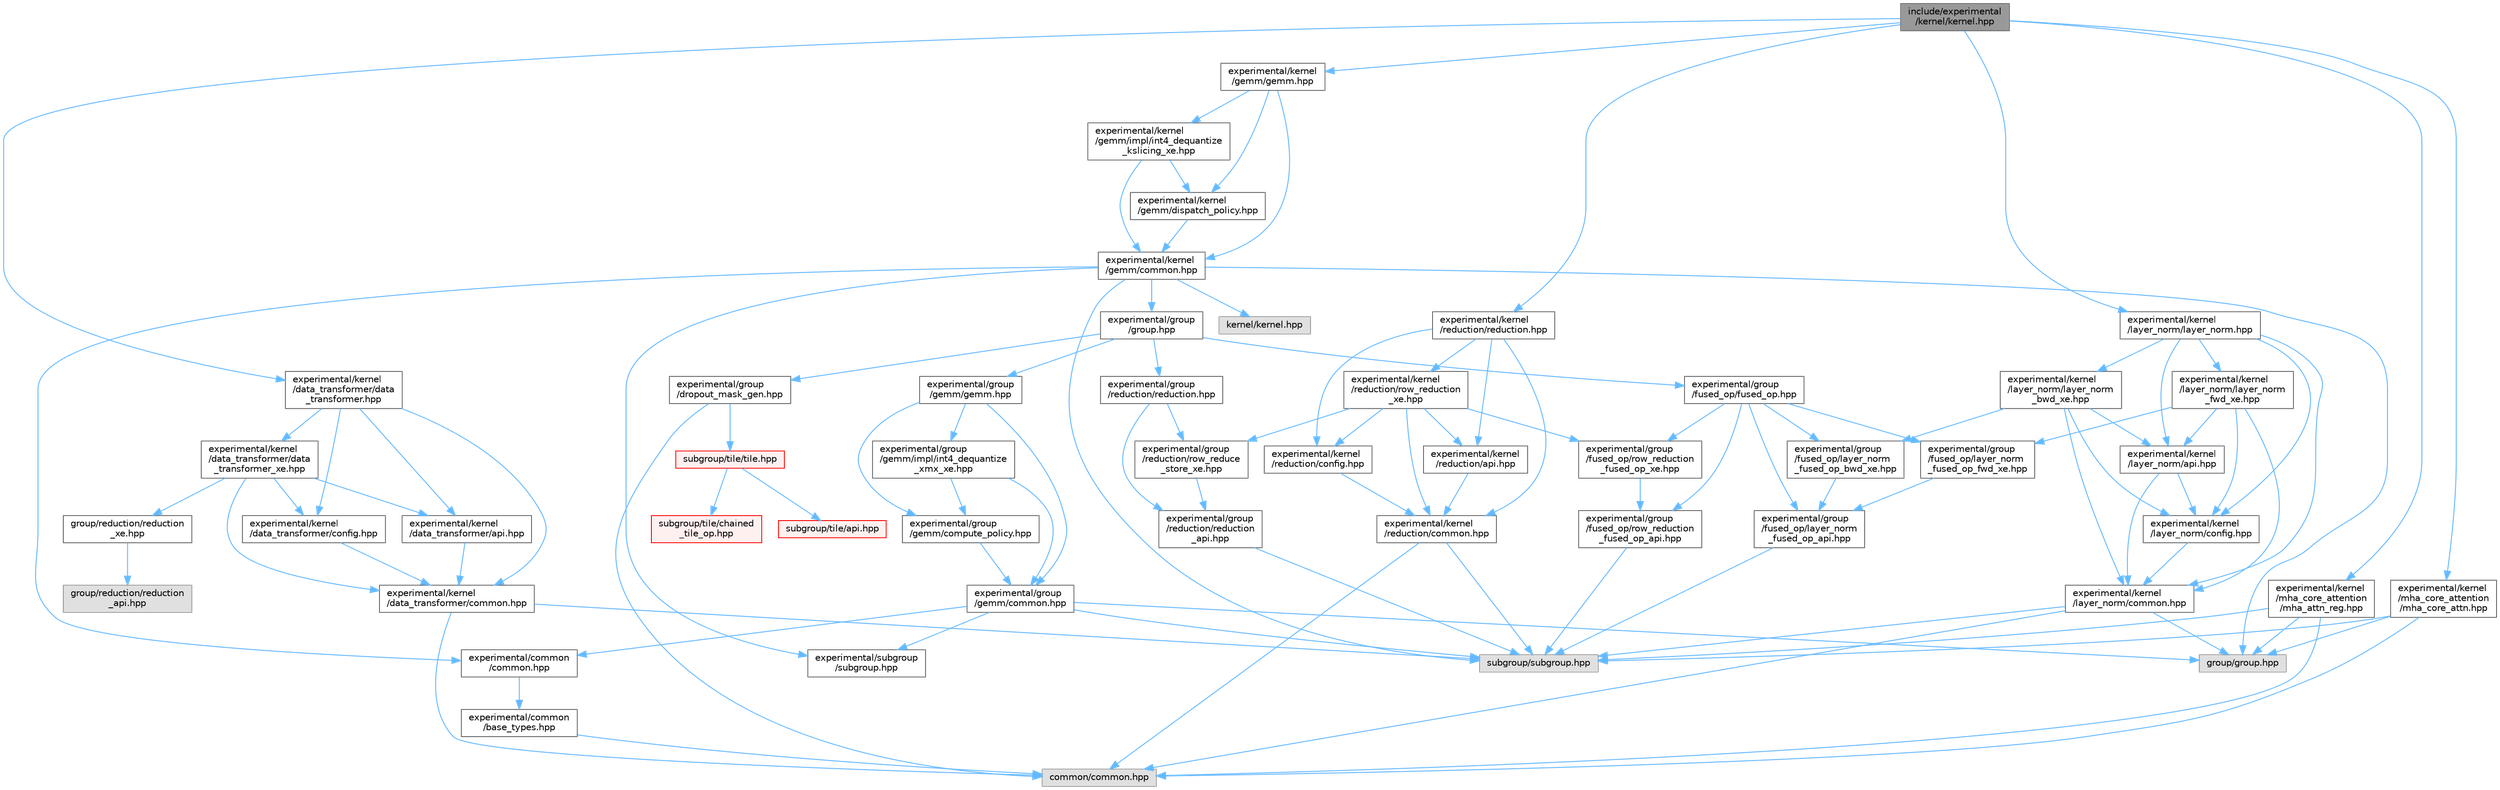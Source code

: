 digraph "include/experimental/kernel/kernel.hpp"
{
 // LATEX_PDF_SIZE
  bgcolor="transparent";
  edge [fontname=Helvetica,fontsize=10,labelfontname=Helvetica,labelfontsize=10];
  node [fontname=Helvetica,fontsize=10,shape=box,height=0.2,width=0.4];
  Node1 [id="Node000001",label="include/experimental\l/kernel/kernel.hpp",height=0.2,width=0.4,color="gray40", fillcolor="grey60", style="filled", fontcolor="black",tooltip="C++ API."];
  Node1 -> Node2 [id="edge1_Node000001_Node000002",color="steelblue1",style="solid",tooltip=" "];
  Node2 [id="Node000002",label="experimental/kernel\l/data_transformer/data\l_transformer.hpp",height=0.2,width=0.4,color="grey40", fillcolor="white", style="filled",URL="$data__transformer_8hpp.html",tooltip="C++ API."];
  Node2 -> Node3 [id="edge2_Node000002_Node000003",color="steelblue1",style="solid",tooltip=" "];
  Node3 [id="Node000003",label="experimental/kernel\l/data_transformer/api.hpp",height=0.2,width=0.4,color="grey40", fillcolor="white", style="filled",URL="$experimental_2kernel_2data__transformer_2api_8hpp.html",tooltip="C++ API."];
  Node3 -> Node4 [id="edge3_Node000003_Node000004",color="steelblue1",style="solid",tooltip=" "];
  Node4 [id="Node000004",label="experimental/kernel\l/data_transformer/common.hpp",height=0.2,width=0.4,color="grey40", fillcolor="white", style="filled",URL="$experimental_2kernel_2data__transformer_2common_8hpp.html",tooltip="C++ API."];
  Node4 -> Node5 [id="edge4_Node000004_Node000005",color="steelblue1",style="solid",tooltip=" "];
  Node5 [id="Node000005",label="common/common.hpp",height=0.2,width=0.4,color="grey60", fillcolor="#E0E0E0", style="filled",tooltip=" "];
  Node4 -> Node6 [id="edge5_Node000004_Node000006",color="steelblue1",style="solid",tooltip=" "];
  Node6 [id="Node000006",label="subgroup/subgroup.hpp",height=0.2,width=0.4,color="grey60", fillcolor="#E0E0E0", style="filled",tooltip=" "];
  Node2 -> Node4 [id="edge6_Node000002_Node000004",color="steelblue1",style="solid",tooltip=" "];
  Node2 -> Node7 [id="edge7_Node000002_Node000007",color="steelblue1",style="solid",tooltip=" "];
  Node7 [id="Node000007",label="experimental/kernel\l/data_transformer/config.hpp",height=0.2,width=0.4,color="grey40", fillcolor="white", style="filled",URL="$data__transformer_2config_8hpp.html",tooltip="C++ API."];
  Node7 -> Node4 [id="edge8_Node000007_Node000004",color="steelblue1",style="solid",tooltip=" "];
  Node2 -> Node8 [id="edge9_Node000002_Node000008",color="steelblue1",style="solid",tooltip=" "];
  Node8 [id="Node000008",label="experimental/kernel\l/data_transformer/data\l_transformer_xe.hpp",height=0.2,width=0.4,color="grey40", fillcolor="white", style="filled",URL="$data__transformer__xe_8hpp.html",tooltip="C++ API."];
  Node8 -> Node3 [id="edge10_Node000008_Node000003",color="steelblue1",style="solid",tooltip=" "];
  Node8 -> Node4 [id="edge11_Node000008_Node000004",color="steelblue1",style="solid",tooltip=" "];
  Node8 -> Node7 [id="edge12_Node000008_Node000007",color="steelblue1",style="solid",tooltip=" "];
  Node8 -> Node9 [id="edge13_Node000008_Node000009",color="steelblue1",style="solid",tooltip=" "];
  Node9 [id="Node000009",label="group/reduction/reduction\l_xe.hpp",height=0.2,width=0.4,color="grey40", fillcolor="white", style="filled",URL="$reduction__xe_8hpp.html",tooltip="C++ API."];
  Node9 -> Node10 [id="edge14_Node000009_Node000010",color="steelblue1",style="solid",tooltip=" "];
  Node10 [id="Node000010",label="group/reduction/reduction\l_api.hpp",height=0.2,width=0.4,color="grey60", fillcolor="#E0E0E0", style="filled",tooltip=" "];
  Node1 -> Node11 [id="edge15_Node000001_Node000011",color="steelblue1",style="solid",tooltip=" "];
  Node11 [id="Node000011",label="experimental/kernel\l/gemm/gemm.hpp",height=0.2,width=0.4,color="grey40", fillcolor="white", style="filled",URL="$experimental_2kernel_2gemm_2gemm_8hpp.html",tooltip="C++ API."];
  Node11 -> Node12 [id="edge16_Node000011_Node000012",color="steelblue1",style="solid",tooltip=" "];
  Node12 [id="Node000012",label="experimental/kernel\l/gemm/common.hpp",height=0.2,width=0.4,color="grey40", fillcolor="white", style="filled",URL="$experimental_2kernel_2gemm_2common_8hpp.html",tooltip="C++ API."];
  Node12 -> Node13 [id="edge17_Node000012_Node000013",color="steelblue1",style="solid",tooltip=" "];
  Node13 [id="Node000013",label="experimental/common\l/common.hpp",height=0.2,width=0.4,color="grey40", fillcolor="white", style="filled",URL="$experimental_2common_2common_8hpp.html",tooltip="C++ API."];
  Node13 -> Node14 [id="edge18_Node000013_Node000014",color="steelblue1",style="solid",tooltip=" "];
  Node14 [id="Node000014",label="experimental/common\l/base_types.hpp",height=0.2,width=0.4,color="grey40", fillcolor="white", style="filled",URL="$experimental_2common_2base__types_8hpp.html",tooltip="C++ API."];
  Node14 -> Node5 [id="edge19_Node000014_Node000005",color="steelblue1",style="solid",tooltip=" "];
  Node12 -> Node15 [id="edge20_Node000012_Node000015",color="steelblue1",style="solid",tooltip=" "];
  Node15 [id="Node000015",label="experimental/group\l/group.hpp",height=0.2,width=0.4,color="grey40", fillcolor="white", style="filled",URL="$experimental_2group_2group_8hpp.html",tooltip="C++ API."];
  Node15 -> Node16 [id="edge21_Node000015_Node000016",color="steelblue1",style="solid",tooltip=" "];
  Node16 [id="Node000016",label="experimental/group\l/dropout_mask_gen.hpp",height=0.2,width=0.4,color="grey40", fillcolor="white", style="filled",URL="$dropout__mask__gen_8hpp.html",tooltip="C++ API."];
  Node16 -> Node5 [id="edge22_Node000016_Node000005",color="steelblue1",style="solid",tooltip=" "];
  Node16 -> Node17 [id="edge23_Node000016_Node000017",color="steelblue1",style="solid",tooltip=" "];
  Node17 [id="Node000017",label="subgroup/tile/tile.hpp",height=0.2,width=0.4,color="red", fillcolor="#FFF0F0", style="filled",URL="$tile_8hpp.html",tooltip="C++ API."];
  Node17 -> Node18 [id="edge24_Node000017_Node000018",color="steelblue1",style="solid",tooltip=" "];
  Node18 [id="Node000018",label="subgroup/tile/api.hpp",height=0.2,width=0.4,color="red", fillcolor="#FFF0F0", style="filled",URL="$subgroup_2tile_2api_8hpp.html",tooltip="C++ API."];
  Node17 -> Node20 [id="edge25_Node000017_Node000020",color="steelblue1",style="solid",tooltip=" "];
  Node20 [id="Node000020",label="subgroup/tile/chained\l_tile_op.hpp",height=0.2,width=0.4,color="red", fillcolor="#FFF0F0", style="filled",URL="$chained__tile__op_8hpp.html",tooltip="C++ API."];
  Node15 -> Node32 [id="edge26_Node000015_Node000032",color="steelblue1",style="solid",tooltip=" "];
  Node32 [id="Node000032",label="experimental/group\l/fused_op/fused_op.hpp",height=0.2,width=0.4,color="grey40", fillcolor="white", style="filled",URL="$fused__op_8hpp.html",tooltip="C++ API."];
  Node32 -> Node33 [id="edge27_Node000032_Node000033",color="steelblue1",style="solid",tooltip=" "];
  Node33 [id="Node000033",label="experimental/group\l/fused_op/layer_norm\l_fused_op_api.hpp",height=0.2,width=0.4,color="grey40", fillcolor="white", style="filled",URL="$layer__norm__fused__op__api_8hpp.html",tooltip="C++ API."];
  Node33 -> Node6 [id="edge28_Node000033_Node000006",color="steelblue1",style="solid",tooltip=" "];
  Node32 -> Node34 [id="edge29_Node000032_Node000034",color="steelblue1",style="solid",tooltip=" "];
  Node34 [id="Node000034",label="experimental/group\l/fused_op/layer_norm\l_fused_op_bwd_xe.hpp",height=0.2,width=0.4,color="grey40", fillcolor="white", style="filled",URL="$layer__norm__fused__op__bwd__xe_8hpp.html",tooltip="C++ API."];
  Node34 -> Node33 [id="edge30_Node000034_Node000033",color="steelblue1",style="solid",tooltip=" "];
  Node32 -> Node35 [id="edge31_Node000032_Node000035",color="steelblue1",style="solid",tooltip=" "];
  Node35 [id="Node000035",label="experimental/group\l/fused_op/layer_norm\l_fused_op_fwd_xe.hpp",height=0.2,width=0.4,color="grey40", fillcolor="white", style="filled",URL="$layer__norm__fused__op__fwd__xe_8hpp.html",tooltip="C++ API."];
  Node35 -> Node33 [id="edge32_Node000035_Node000033",color="steelblue1",style="solid",tooltip=" "];
  Node32 -> Node36 [id="edge33_Node000032_Node000036",color="steelblue1",style="solid",tooltip=" "];
  Node36 [id="Node000036",label="experimental/group\l/fused_op/row_reduction\l_fused_op_api.hpp",height=0.2,width=0.4,color="grey40", fillcolor="white", style="filled",URL="$row__reduction__fused__op__api_8hpp.html",tooltip="C++ API."];
  Node36 -> Node6 [id="edge34_Node000036_Node000006",color="steelblue1",style="solid",tooltip=" "];
  Node32 -> Node37 [id="edge35_Node000032_Node000037",color="steelblue1",style="solid",tooltip=" "];
  Node37 [id="Node000037",label="experimental/group\l/fused_op/row_reduction\l_fused_op_xe.hpp",height=0.2,width=0.4,color="grey40", fillcolor="white", style="filled",URL="$row__reduction__fused__op__xe_8hpp.html",tooltip="C++ API."];
  Node37 -> Node36 [id="edge36_Node000037_Node000036",color="steelblue1",style="solid",tooltip=" "];
  Node15 -> Node38 [id="edge37_Node000015_Node000038",color="steelblue1",style="solid",tooltip=" "];
  Node38 [id="Node000038",label="experimental/group\l/gemm/gemm.hpp",height=0.2,width=0.4,color="grey40", fillcolor="white", style="filled",URL="$experimental_2group_2gemm_2gemm_8hpp.html",tooltip="C++ API."];
  Node38 -> Node39 [id="edge38_Node000038_Node000039",color="steelblue1",style="solid",tooltip=" "];
  Node39 [id="Node000039",label="experimental/group\l/gemm/common.hpp",height=0.2,width=0.4,color="grey40", fillcolor="white", style="filled",URL="$experimental_2group_2gemm_2common_8hpp.html",tooltip="C++ API."];
  Node39 -> Node13 [id="edge39_Node000039_Node000013",color="steelblue1",style="solid",tooltip=" "];
  Node39 -> Node40 [id="edge40_Node000039_Node000040",color="steelblue1",style="solid",tooltip=" "];
  Node40 [id="Node000040",label="experimental/subgroup\l/subgroup.hpp",height=0.2,width=0.4,color="grey40", fillcolor="white", style="filled",URL="$experimental_2subgroup_2subgroup_8hpp.html",tooltip="C++ API."];
  Node39 -> Node41 [id="edge41_Node000039_Node000041",color="steelblue1",style="solid",tooltip=" "];
  Node41 [id="Node000041",label="group/group.hpp",height=0.2,width=0.4,color="grey60", fillcolor="#E0E0E0", style="filled",tooltip=" "];
  Node39 -> Node6 [id="edge42_Node000039_Node000006",color="steelblue1",style="solid",tooltip=" "];
  Node38 -> Node42 [id="edge43_Node000038_Node000042",color="steelblue1",style="solid",tooltip=" "];
  Node42 [id="Node000042",label="experimental/group\l/gemm/compute_policy.hpp",height=0.2,width=0.4,color="grey40", fillcolor="white", style="filled",URL="$experimental_2group_2gemm_2compute__policy_8hpp.html",tooltip="C++ API."];
  Node42 -> Node39 [id="edge44_Node000042_Node000039",color="steelblue1",style="solid",tooltip=" "];
  Node38 -> Node43 [id="edge45_Node000038_Node000043",color="steelblue1",style="solid",tooltip=" "];
  Node43 [id="Node000043",label="experimental/group\l/gemm/impl/int4_dequantize\l_xmx_xe.hpp",height=0.2,width=0.4,color="grey40", fillcolor="white", style="filled",URL="$int4__dequantize__xmx__xe_8hpp.html",tooltip="C++ API."];
  Node43 -> Node39 [id="edge46_Node000043_Node000039",color="steelblue1",style="solid",tooltip=" "];
  Node43 -> Node42 [id="edge47_Node000043_Node000042",color="steelblue1",style="solid",tooltip=" "];
  Node15 -> Node44 [id="edge48_Node000015_Node000044",color="steelblue1",style="solid",tooltip=" "];
  Node44 [id="Node000044",label="experimental/group\l/reduction/reduction.hpp",height=0.2,width=0.4,color="grey40", fillcolor="white", style="filled",URL="$experimental_2group_2reduction_2reduction_8hpp.html",tooltip="C++ API."];
  Node44 -> Node45 [id="edge49_Node000044_Node000045",color="steelblue1",style="solid",tooltip=" "];
  Node45 [id="Node000045",label="experimental/group\l/reduction/reduction\l_api.hpp",height=0.2,width=0.4,color="grey40", fillcolor="white", style="filled",URL="$experimental_2group_2reduction_2reduction__api_8hpp.html",tooltip="C++ API."];
  Node45 -> Node6 [id="edge50_Node000045_Node000006",color="steelblue1",style="solid",tooltip=" "];
  Node44 -> Node46 [id="edge51_Node000044_Node000046",color="steelblue1",style="solid",tooltip=" "];
  Node46 [id="Node000046",label="experimental/group\l/reduction/row_reduce\l_store_xe.hpp",height=0.2,width=0.4,color="grey40", fillcolor="white", style="filled",URL="$row__reduce__store__xe_8hpp.html",tooltip="C++ API."];
  Node46 -> Node45 [id="edge52_Node000046_Node000045",color="steelblue1",style="solid",tooltip=" "];
  Node12 -> Node40 [id="edge53_Node000012_Node000040",color="steelblue1",style="solid",tooltip=" "];
  Node12 -> Node41 [id="edge54_Node000012_Node000041",color="steelblue1",style="solid",tooltip=" "];
  Node12 -> Node47 [id="edge55_Node000012_Node000047",color="steelblue1",style="solid",tooltip=" "];
  Node47 [id="Node000047",label="kernel/kernel.hpp",height=0.2,width=0.4,color="grey60", fillcolor="#E0E0E0", style="filled",tooltip=" "];
  Node12 -> Node6 [id="edge56_Node000012_Node000006",color="steelblue1",style="solid",tooltip=" "];
  Node11 -> Node48 [id="edge57_Node000011_Node000048",color="steelblue1",style="solid",tooltip=" "];
  Node48 [id="Node000048",label="experimental/kernel\l/gemm/dispatch_policy.hpp",height=0.2,width=0.4,color="grey40", fillcolor="white", style="filled",URL="$experimental_2kernel_2gemm_2dispatch__policy_8hpp.html",tooltip="C++ API."];
  Node48 -> Node12 [id="edge58_Node000048_Node000012",color="steelblue1",style="solid",tooltip=" "];
  Node11 -> Node49 [id="edge59_Node000011_Node000049",color="steelblue1",style="solid",tooltip=" "];
  Node49 [id="Node000049",label="experimental/kernel\l/gemm/impl/int4_dequantize\l_kslicing_xe.hpp",height=0.2,width=0.4,color="grey40", fillcolor="white", style="filled",URL="$int4__dequantize__kslicing__xe_8hpp.html",tooltip="C++ API."];
  Node49 -> Node12 [id="edge60_Node000049_Node000012",color="steelblue1",style="solid",tooltip=" "];
  Node49 -> Node48 [id="edge61_Node000049_Node000048",color="steelblue1",style="solid",tooltip=" "];
  Node1 -> Node50 [id="edge62_Node000001_Node000050",color="steelblue1",style="solid",tooltip=" "];
  Node50 [id="Node000050",label="experimental/kernel\l/layer_norm/layer_norm.hpp",height=0.2,width=0.4,color="grey40", fillcolor="white", style="filled",URL="$layer__norm_8hpp.html",tooltip="C++ API."];
  Node50 -> Node51 [id="edge63_Node000050_Node000051",color="steelblue1",style="solid",tooltip=" "];
  Node51 [id="Node000051",label="experimental/kernel\l/layer_norm/api.hpp",height=0.2,width=0.4,color="grey40", fillcolor="white", style="filled",URL="$experimental_2kernel_2layer__norm_2api_8hpp.html",tooltip="C++ API."];
  Node51 -> Node52 [id="edge64_Node000051_Node000052",color="steelblue1",style="solid",tooltip=" "];
  Node52 [id="Node000052",label="experimental/kernel\l/layer_norm/common.hpp",height=0.2,width=0.4,color="grey40", fillcolor="white", style="filled",URL="$experimental_2kernel_2layer__norm_2common_8hpp.html",tooltip="C++ API."];
  Node52 -> Node5 [id="edge65_Node000052_Node000005",color="steelblue1",style="solid",tooltip=" "];
  Node52 -> Node41 [id="edge66_Node000052_Node000041",color="steelblue1",style="solid",tooltip=" "];
  Node52 -> Node6 [id="edge67_Node000052_Node000006",color="steelblue1",style="solid",tooltip=" "];
  Node51 -> Node53 [id="edge68_Node000051_Node000053",color="steelblue1",style="solid",tooltip=" "];
  Node53 [id="Node000053",label="experimental/kernel\l/layer_norm/config.hpp",height=0.2,width=0.4,color="grey40", fillcolor="white", style="filled",URL="$layer__norm_2config_8hpp.html",tooltip="C++ API."];
  Node53 -> Node52 [id="edge69_Node000053_Node000052",color="steelblue1",style="solid",tooltip=" "];
  Node50 -> Node52 [id="edge70_Node000050_Node000052",color="steelblue1",style="solid",tooltip=" "];
  Node50 -> Node53 [id="edge71_Node000050_Node000053",color="steelblue1",style="solid",tooltip=" "];
  Node50 -> Node54 [id="edge72_Node000050_Node000054",color="steelblue1",style="solid",tooltip=" "];
  Node54 [id="Node000054",label="experimental/kernel\l/layer_norm/layer_norm\l_bwd_xe.hpp",height=0.2,width=0.4,color="grey40", fillcolor="white", style="filled",URL="$layer__norm__bwd__xe_8hpp.html",tooltip="C++ API."];
  Node54 -> Node34 [id="edge73_Node000054_Node000034",color="steelblue1",style="solid",tooltip=" "];
  Node54 -> Node51 [id="edge74_Node000054_Node000051",color="steelblue1",style="solid",tooltip=" "];
  Node54 -> Node52 [id="edge75_Node000054_Node000052",color="steelblue1",style="solid",tooltip=" "];
  Node54 -> Node53 [id="edge76_Node000054_Node000053",color="steelblue1",style="solid",tooltip=" "];
  Node50 -> Node55 [id="edge77_Node000050_Node000055",color="steelblue1",style="solid",tooltip=" "];
  Node55 [id="Node000055",label="experimental/kernel\l/layer_norm/layer_norm\l_fwd_xe.hpp",height=0.2,width=0.4,color="grey40", fillcolor="white", style="filled",URL="$layer__norm__fwd__xe_8hpp.html",tooltip="C++ API."];
  Node55 -> Node35 [id="edge78_Node000055_Node000035",color="steelblue1",style="solid",tooltip=" "];
  Node55 -> Node51 [id="edge79_Node000055_Node000051",color="steelblue1",style="solid",tooltip=" "];
  Node55 -> Node52 [id="edge80_Node000055_Node000052",color="steelblue1",style="solid",tooltip=" "];
  Node55 -> Node53 [id="edge81_Node000055_Node000053",color="steelblue1",style="solid",tooltip=" "];
  Node1 -> Node56 [id="edge82_Node000001_Node000056",color="steelblue1",style="solid",tooltip=" "];
  Node56 [id="Node000056",label="experimental/kernel\l/mha_core_attention\l/mha_attn_reg.hpp",height=0.2,width=0.4,color="grey40", fillcolor="white", style="filled",URL="$mha__attn__reg_8hpp.html",tooltip=" "];
  Node56 -> Node5 [id="edge83_Node000056_Node000005",color="steelblue1",style="solid",tooltip=" "];
  Node56 -> Node41 [id="edge84_Node000056_Node000041",color="steelblue1",style="solid",tooltip=" "];
  Node56 -> Node6 [id="edge85_Node000056_Node000006",color="steelblue1",style="solid",tooltip=" "];
  Node1 -> Node57 [id="edge86_Node000001_Node000057",color="steelblue1",style="solid",tooltip=" "];
  Node57 [id="Node000057",label="experimental/kernel\l/mha_core_attention\l/mha_core_attn.hpp",height=0.2,width=0.4,color="grey40", fillcolor="white", style="filled",URL="$mha__core__attn_8hpp.html",tooltip=" "];
  Node57 -> Node5 [id="edge87_Node000057_Node000005",color="steelblue1",style="solid",tooltip=" "];
  Node57 -> Node41 [id="edge88_Node000057_Node000041",color="steelblue1",style="solid",tooltip=" "];
  Node57 -> Node6 [id="edge89_Node000057_Node000006",color="steelblue1",style="solid",tooltip=" "];
  Node1 -> Node58 [id="edge90_Node000001_Node000058",color="steelblue1",style="solid",tooltip=" "];
  Node58 [id="Node000058",label="experimental/kernel\l/reduction/reduction.hpp",height=0.2,width=0.4,color="grey40", fillcolor="white", style="filled",URL="$experimental_2kernel_2reduction_2reduction_8hpp.html",tooltip="C++ API."];
  Node58 -> Node59 [id="edge91_Node000058_Node000059",color="steelblue1",style="solid",tooltip=" "];
  Node59 [id="Node000059",label="experimental/kernel\l/reduction/api.hpp",height=0.2,width=0.4,color="grey40", fillcolor="white", style="filled",URL="$experimental_2kernel_2reduction_2api_8hpp.html",tooltip="C++ API."];
  Node59 -> Node60 [id="edge92_Node000059_Node000060",color="steelblue1",style="solid",tooltip=" "];
  Node60 [id="Node000060",label="experimental/kernel\l/reduction/common.hpp",height=0.2,width=0.4,color="grey40", fillcolor="white", style="filled",URL="$experimental_2kernel_2reduction_2common_8hpp.html",tooltip="C++ API."];
  Node60 -> Node5 [id="edge93_Node000060_Node000005",color="steelblue1",style="solid",tooltip=" "];
  Node60 -> Node6 [id="edge94_Node000060_Node000006",color="steelblue1",style="solid",tooltip=" "];
  Node58 -> Node60 [id="edge95_Node000058_Node000060",color="steelblue1",style="solid",tooltip=" "];
  Node58 -> Node61 [id="edge96_Node000058_Node000061",color="steelblue1",style="solid",tooltip=" "];
  Node61 [id="Node000061",label="experimental/kernel\l/reduction/config.hpp",height=0.2,width=0.4,color="grey40", fillcolor="white", style="filled",URL="$reduction_2config_8hpp.html",tooltip="C++ API."];
  Node61 -> Node60 [id="edge97_Node000061_Node000060",color="steelblue1",style="solid",tooltip=" "];
  Node58 -> Node62 [id="edge98_Node000058_Node000062",color="steelblue1",style="solid",tooltip=" "];
  Node62 [id="Node000062",label="experimental/kernel\l/reduction/row_reduction\l_xe.hpp",height=0.2,width=0.4,color="grey40", fillcolor="white", style="filled",URL="$row__reduction__xe_8hpp.html",tooltip="C++ API."];
  Node62 -> Node37 [id="edge99_Node000062_Node000037",color="steelblue1",style="solid",tooltip=" "];
  Node62 -> Node46 [id="edge100_Node000062_Node000046",color="steelblue1",style="solid",tooltip=" "];
  Node62 -> Node59 [id="edge101_Node000062_Node000059",color="steelblue1",style="solid",tooltip=" "];
  Node62 -> Node60 [id="edge102_Node000062_Node000060",color="steelblue1",style="solid",tooltip=" "];
  Node62 -> Node61 [id="edge103_Node000062_Node000061",color="steelblue1",style="solid",tooltip=" "];
}
